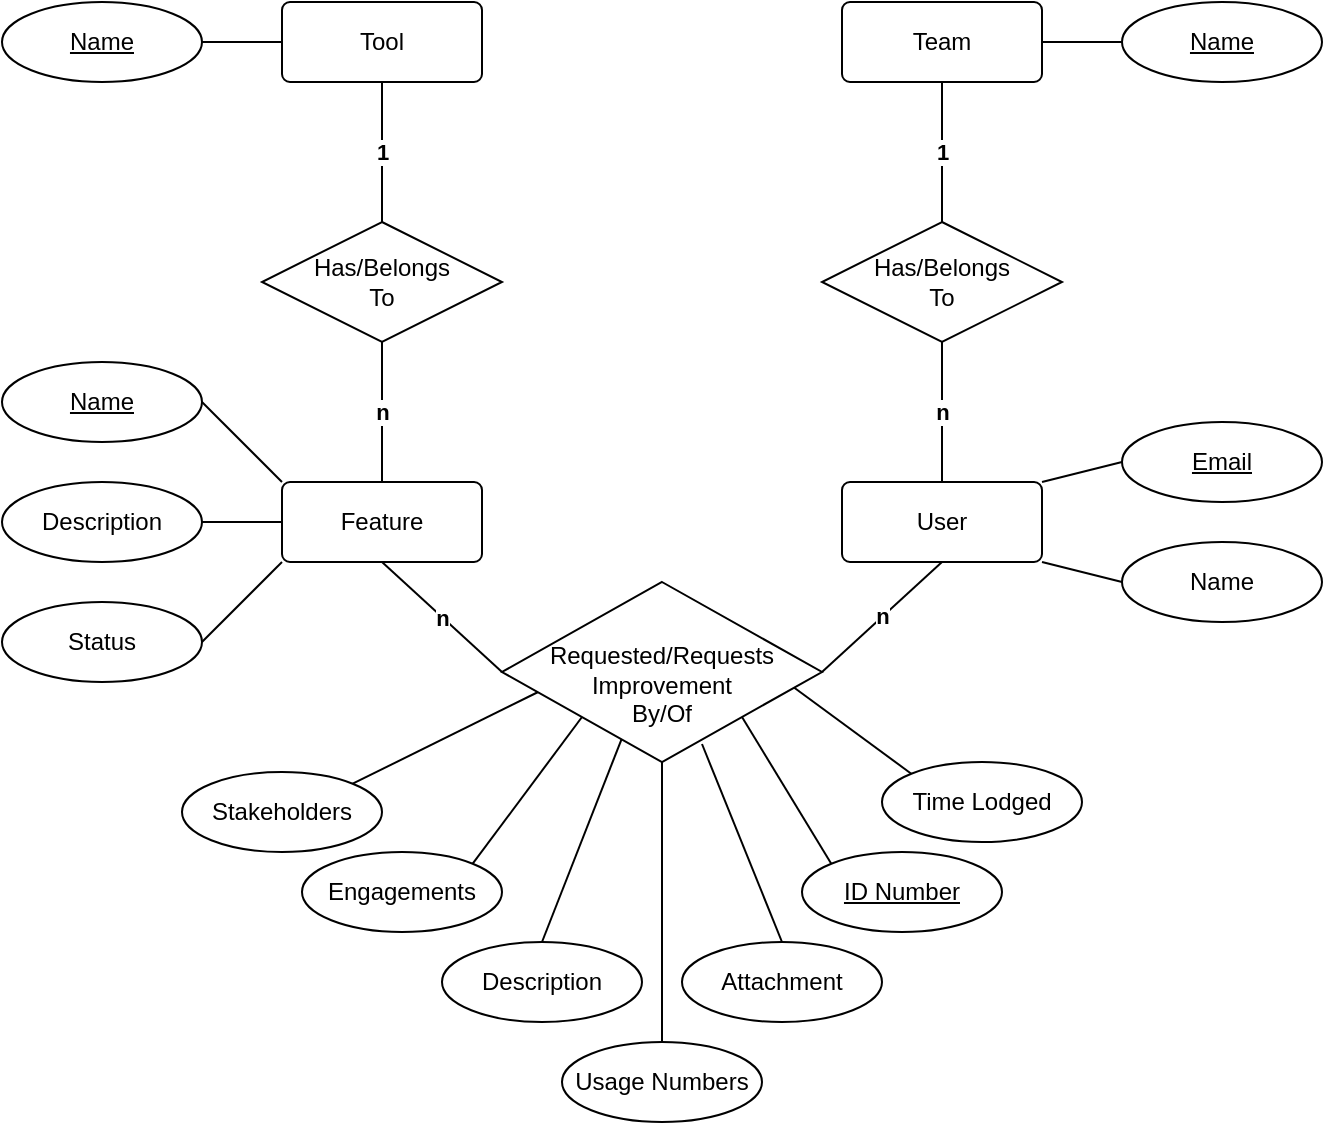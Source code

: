 <mxfile version="12.9.9" type="device"><diagram id="qAYX-Z-JDw2FXTepHK1C" name="Page-1"><mxGraphModel dx="1426" dy="860" grid="1" gridSize="10" guides="1" tooltips="1" connect="1" arrows="1" fold="1" page="1" pageScale="1" pageWidth="827" pageHeight="1169" math="0" shadow="0"><root><mxCell id="0"/><mxCell id="1" parent="0"/><mxCell id="Er9capogCvNs7tLSGrzQ-30" value="&lt;b&gt;1&lt;/b&gt;" style="edgeStyle=none;rounded=0;orthogonalLoop=1;jettySize=auto;html=1;exitX=0.5;exitY=1;exitDx=0;exitDy=0;entryX=0.5;entryY=0;entryDx=0;entryDy=0;endArrow=none;endFill=0;" parent="1" source="Er9capogCvNs7tLSGrzQ-1" target="Er9capogCvNs7tLSGrzQ-27" edge="1"><mxGeometry relative="1" as="geometry"/></mxCell><mxCell id="Er9capogCvNs7tLSGrzQ-1" value="Tool" style="rounded=1;arcSize=10;whiteSpace=wrap;html=1;align=center;" parent="1" vertex="1"><mxGeometry x="290" y="160" width="100" height="40" as="geometry"/></mxCell><mxCell id="Er9capogCvNs7tLSGrzQ-2" value="Feature" style="rounded=1;arcSize=10;whiteSpace=wrap;html=1;align=center;" parent="1" vertex="1"><mxGeometry x="290" y="400" width="100" height="40" as="geometry"/></mxCell><mxCell id="Er9capogCvNs7tLSGrzQ-9" style="rounded=0;orthogonalLoop=1;jettySize=auto;html=1;exitX=1;exitY=0;exitDx=0;exitDy=0;entryX=0;entryY=0.5;entryDx=0;entryDy=0;endArrow=none;endFill=0;" parent="1" source="Er9capogCvNs7tLSGrzQ-3" target="Er9capogCvNs7tLSGrzQ-6" edge="1"><mxGeometry relative="1" as="geometry"/></mxCell><mxCell id="Er9capogCvNs7tLSGrzQ-10" style="edgeStyle=none;rounded=0;orthogonalLoop=1;jettySize=auto;html=1;exitX=1;exitY=1;exitDx=0;exitDy=0;entryX=0;entryY=0.5;entryDx=0;entryDy=0;endArrow=none;endFill=0;" parent="1" source="Er9capogCvNs7tLSGrzQ-3" target="Er9capogCvNs7tLSGrzQ-8" edge="1"><mxGeometry relative="1" as="geometry"/></mxCell><mxCell id="Er9capogCvNs7tLSGrzQ-20" value="&lt;b&gt;n&lt;/b&gt;" style="edgeStyle=none;rounded=0;orthogonalLoop=1;jettySize=auto;html=1;exitX=0.5;exitY=1;exitDx=0;exitDy=0;entryX=1;entryY=0.5;entryDx=0;entryDy=0;endArrow=none;endFill=0;" parent="1" source="Er9capogCvNs7tLSGrzQ-3" target="Jf44cv4XxwCG2Pq3mBHi-1" edge="1"><mxGeometry relative="1" as="geometry"><mxPoint x="620" y="510" as="targetPoint"/></mxGeometry></mxCell><mxCell id="Er9capogCvNs7tLSGrzQ-3" value="User" style="rounded=1;arcSize=10;whiteSpace=wrap;html=1;align=center;" parent="1" vertex="1"><mxGeometry x="570" y="400" width="100" height="40" as="geometry"/></mxCell><mxCell id="Er9capogCvNs7tLSGrzQ-24" style="edgeStyle=none;rounded=0;orthogonalLoop=1;jettySize=auto;html=1;exitX=0.906;exitY=0.578;exitDx=0;exitDy=0;entryX=0;entryY=0;entryDx=0;entryDy=0;endArrow=none;endFill=0;exitPerimeter=0;" parent="1" source="Jf44cv4XxwCG2Pq3mBHi-1" target="Er9capogCvNs7tLSGrzQ-18" edge="1"><mxGeometry relative="1" as="geometry"><mxPoint x="530" y="660" as="sourcePoint"/></mxGeometry></mxCell><mxCell id="Er9capogCvNs7tLSGrzQ-25" style="edgeStyle=none;rounded=0;orthogonalLoop=1;jettySize=auto;html=1;exitX=1;exitY=1;exitDx=0;exitDy=0;entryX=0;entryY=0;entryDx=0;entryDy=0;endArrow=none;endFill=0;" parent="1" source="Jf44cv4XxwCG2Pq3mBHi-1" target="Er9capogCvNs7tLSGrzQ-17" edge="1"><mxGeometry relative="1" as="geometry"><mxPoint x="530" y="680" as="sourcePoint"/></mxGeometry></mxCell><mxCell id="Er9capogCvNs7tLSGrzQ-47" style="edgeStyle=none;rounded=0;orthogonalLoop=1;jettySize=auto;html=1;exitX=0.625;exitY=0.9;exitDx=0;exitDy=0;entryX=0.5;entryY=0;entryDx=0;entryDy=0;endArrow=none;endFill=0;exitPerimeter=0;" parent="1" source="Jf44cv4XxwCG2Pq3mBHi-1" target="Er9capogCvNs7tLSGrzQ-46" edge="1"><mxGeometry relative="1" as="geometry"><mxPoint x="505" y="680" as="sourcePoint"/></mxGeometry></mxCell><mxCell id="Er9capogCvNs7tLSGrzQ-16" style="edgeStyle=none;rounded=0;orthogonalLoop=1;jettySize=auto;html=1;exitX=1;exitY=0.5;exitDx=0;exitDy=0;entryX=0;entryY=0.5;entryDx=0;entryDy=0;endArrow=none;endFill=0;" parent="1" source="Er9capogCvNs7tLSGrzQ-5" target="Er9capogCvNs7tLSGrzQ-15" edge="1"><mxGeometry relative="1" as="geometry"/></mxCell><mxCell id="Er9capogCvNs7tLSGrzQ-5" value="Team" style="rounded=1;arcSize=10;whiteSpace=wrap;html=1;align=center;" parent="1" vertex="1"><mxGeometry x="570" y="160" width="100" height="40" as="geometry"/></mxCell><mxCell id="Er9capogCvNs7tLSGrzQ-6" value="Email" style="ellipse;whiteSpace=wrap;html=1;align=center;fontStyle=4;" parent="1" vertex="1"><mxGeometry x="710" y="370" width="100" height="40" as="geometry"/></mxCell><mxCell id="Er9capogCvNs7tLSGrzQ-8" value="Name" style="ellipse;whiteSpace=wrap;html=1;align=center;" parent="1" vertex="1"><mxGeometry x="710" y="430" width="100" height="40" as="geometry"/></mxCell><mxCell id="Er9capogCvNs7tLSGrzQ-12" value="&lt;b&gt;n&lt;/b&gt;" style="edgeStyle=none;rounded=0;orthogonalLoop=1;jettySize=auto;html=1;exitX=0.5;exitY=1;exitDx=0;exitDy=0;entryX=0.5;entryY=0;entryDx=0;entryDy=0;endArrow=none;endFill=0;" parent="1" source="Er9capogCvNs7tLSGrzQ-11" target="Er9capogCvNs7tLSGrzQ-3" edge="1"><mxGeometry relative="1" as="geometry"/></mxCell><mxCell id="Er9capogCvNs7tLSGrzQ-13" value="&lt;b&gt;1&lt;/b&gt;" style="edgeStyle=none;rounded=0;orthogonalLoop=1;jettySize=auto;html=1;exitX=0.5;exitY=0;exitDx=0;exitDy=0;entryX=0.5;entryY=1;entryDx=0;entryDy=0;endArrow=none;endFill=0;" parent="1" source="Er9capogCvNs7tLSGrzQ-11" target="Er9capogCvNs7tLSGrzQ-5" edge="1"><mxGeometry relative="1" as="geometry"/></mxCell><mxCell id="Er9capogCvNs7tLSGrzQ-11" value="Has/Belongs&lt;br&gt;To" style="shape=rhombus;perimeter=rhombusPerimeter;whiteSpace=wrap;html=1;align=center;" parent="1" vertex="1"><mxGeometry x="560" y="270" width="120" height="60" as="geometry"/></mxCell><mxCell id="Er9capogCvNs7tLSGrzQ-15" value="Name" style="ellipse;whiteSpace=wrap;html=1;align=center;fontStyle=4;" parent="1" vertex="1"><mxGeometry x="710" y="160" width="100" height="40" as="geometry"/></mxCell><mxCell id="Er9capogCvNs7tLSGrzQ-17" value="ID Number" style="ellipse;whiteSpace=wrap;html=1;align=center;fontStyle=4;" parent="1" vertex="1"><mxGeometry x="550" y="585" width="100" height="40" as="geometry"/></mxCell><mxCell id="Er9capogCvNs7tLSGrzQ-18" value="Time Lodged" style="ellipse;whiteSpace=wrap;html=1;align=center;" parent="1" vertex="1"><mxGeometry x="590" y="540" width="100" height="40" as="geometry"/></mxCell><mxCell id="Er9capogCvNs7tLSGrzQ-29" value="&lt;span&gt;n&lt;/span&gt;" style="edgeStyle=none;rounded=0;orthogonalLoop=1;jettySize=auto;html=1;exitX=0;exitY=0.5;exitDx=0;exitDy=0;entryX=0.5;entryY=1;entryDx=0;entryDy=0;endArrow=none;endFill=0;fontStyle=1" parent="1" source="Jf44cv4XxwCG2Pq3mBHi-1" target="Er9capogCvNs7tLSGrzQ-2" edge="1"><mxGeometry relative="1" as="geometry"><mxPoint x="340" y="510" as="sourcePoint"/></mxGeometry></mxCell><mxCell id="Er9capogCvNs7tLSGrzQ-31" value="&lt;b&gt;n&lt;/b&gt;" style="edgeStyle=none;rounded=0;orthogonalLoop=1;jettySize=auto;html=1;exitX=0.5;exitY=1;exitDx=0;exitDy=0;entryX=0.5;entryY=0;entryDx=0;entryDy=0;endArrow=none;endFill=0;" parent="1" source="Er9capogCvNs7tLSGrzQ-27" target="Er9capogCvNs7tLSGrzQ-2" edge="1"><mxGeometry relative="1" as="geometry"/></mxCell><mxCell id="Er9capogCvNs7tLSGrzQ-27" value="Has/Belongs&lt;br&gt;To" style="shape=rhombus;perimeter=rhombusPerimeter;whiteSpace=wrap;html=1;align=center;" parent="1" vertex="1"><mxGeometry x="280" y="270" width="120" height="60" as="geometry"/></mxCell><mxCell id="Er9capogCvNs7tLSGrzQ-33" style="edgeStyle=none;rounded=0;orthogonalLoop=1;jettySize=auto;html=1;exitX=1;exitY=0.5;exitDx=0;exitDy=0;entryX=0;entryY=0.5;entryDx=0;entryDy=0;endArrow=none;endFill=0;" parent="1" source="Er9capogCvNs7tLSGrzQ-32" target="Er9capogCvNs7tLSGrzQ-1" edge="1"><mxGeometry relative="1" as="geometry"/></mxCell><mxCell id="Er9capogCvNs7tLSGrzQ-32" value="Name" style="ellipse;whiteSpace=wrap;html=1;align=center;fontStyle=4;" parent="1" vertex="1"><mxGeometry x="150" y="160" width="100" height="40" as="geometry"/></mxCell><mxCell id="Er9capogCvNs7tLSGrzQ-35" style="edgeStyle=none;rounded=0;orthogonalLoop=1;jettySize=auto;html=1;exitX=1;exitY=0.5;exitDx=0;exitDy=0;entryX=0;entryY=0;entryDx=0;entryDy=0;endArrow=none;endFill=0;" parent="1" source="Er9capogCvNs7tLSGrzQ-34" target="Er9capogCvNs7tLSGrzQ-2" edge="1"><mxGeometry relative="1" as="geometry"/></mxCell><mxCell id="Er9capogCvNs7tLSGrzQ-34" value="Name" style="ellipse;whiteSpace=wrap;html=1;align=center;fontStyle=4;" parent="1" vertex="1"><mxGeometry x="150" y="340" width="100" height="40" as="geometry"/></mxCell><mxCell id="Er9capogCvNs7tLSGrzQ-37" style="edgeStyle=none;rounded=0;orthogonalLoop=1;jettySize=auto;html=1;exitX=1;exitY=0.5;exitDx=0;exitDy=0;entryX=0;entryY=0.5;entryDx=0;entryDy=0;endArrow=none;endFill=0;" parent="1" source="Er9capogCvNs7tLSGrzQ-36" target="Er9capogCvNs7tLSGrzQ-2" edge="1"><mxGeometry relative="1" as="geometry"/></mxCell><mxCell id="Er9capogCvNs7tLSGrzQ-36" value="Description" style="ellipse;whiteSpace=wrap;html=1;align=center;" parent="1" vertex="1"><mxGeometry x="150" y="400" width="100" height="40" as="geometry"/></mxCell><mxCell id="Er9capogCvNs7tLSGrzQ-39" style="edgeStyle=none;rounded=0;orthogonalLoop=1;jettySize=auto;html=1;exitX=1;exitY=0.5;exitDx=0;exitDy=0;entryX=0;entryY=1;entryDx=0;entryDy=0;endArrow=none;endFill=0;" parent="1" source="Er9capogCvNs7tLSGrzQ-38" target="Er9capogCvNs7tLSGrzQ-2" edge="1"><mxGeometry relative="1" as="geometry"/></mxCell><mxCell id="Er9capogCvNs7tLSGrzQ-38" value="Status" style="ellipse;whiteSpace=wrap;html=1;align=center;" parent="1" vertex="1"><mxGeometry x="150" y="460" width="100" height="40" as="geometry"/></mxCell><mxCell id="Er9capogCvNs7tLSGrzQ-41" style="edgeStyle=none;rounded=0;orthogonalLoop=1;jettySize=auto;html=1;exitX=1;exitY=0;exitDx=0;exitDy=0;entryX=0.113;entryY=0.611;entryDx=0;entryDy=0;endArrow=none;endFill=0;entryPerimeter=0;" parent="1" source="Er9capogCvNs7tLSGrzQ-40" target="Jf44cv4XxwCG2Pq3mBHi-1" edge="1"><mxGeometry relative="1" as="geometry"><mxPoint x="430" y="660" as="targetPoint"/></mxGeometry></mxCell><mxCell id="Er9capogCvNs7tLSGrzQ-40" value="Stakeholders" style="ellipse;whiteSpace=wrap;html=1;align=center;" parent="1" vertex="1"><mxGeometry x="240" y="545" width="100" height="40" as="geometry"/></mxCell><mxCell id="Er9capogCvNs7tLSGrzQ-43" style="edgeStyle=none;rounded=0;orthogonalLoop=1;jettySize=auto;html=1;exitX=1;exitY=0;exitDx=0;exitDy=0;endArrow=none;endFill=0;entryX=0;entryY=1;entryDx=0;entryDy=0;" parent="1" source="Er9capogCvNs7tLSGrzQ-42" target="Jf44cv4XxwCG2Pq3mBHi-1" edge="1"><mxGeometry relative="1" as="geometry"><mxPoint x="430" y="680" as="targetPoint"/></mxGeometry></mxCell><mxCell id="Er9capogCvNs7tLSGrzQ-42" value="Engagements" style="ellipse;whiteSpace=wrap;html=1;align=center;" parent="1" vertex="1"><mxGeometry x="300" y="585" width="100" height="40" as="geometry"/></mxCell><mxCell id="Er9capogCvNs7tLSGrzQ-45" style="edgeStyle=none;rounded=0;orthogonalLoop=1;jettySize=auto;html=1;exitX=0.5;exitY=0;exitDx=0;exitDy=0;entryX=0.375;entryY=0.867;entryDx=0;entryDy=0;endArrow=none;endFill=0;entryPerimeter=0;" parent="1" source="Er9capogCvNs7tLSGrzQ-44" target="Jf44cv4XxwCG2Pq3mBHi-1" edge="1"><mxGeometry relative="1" as="geometry"><mxPoint x="455" y="680" as="targetPoint"/></mxGeometry></mxCell><mxCell id="Er9capogCvNs7tLSGrzQ-44" value="Description" style="ellipse;whiteSpace=wrap;html=1;align=center;" parent="1" vertex="1"><mxGeometry x="370" y="630" width="100" height="40" as="geometry"/></mxCell><mxCell id="Er9capogCvNs7tLSGrzQ-46" value="Attachment" style="ellipse;whiteSpace=wrap;html=1;align=center;" parent="1" vertex="1"><mxGeometry x="490" y="630" width="100" height="40" as="geometry"/></mxCell><mxCell id="-ea3K5QrdcXkf6K41pjb-2" style="edgeStyle=orthogonalEdgeStyle;rounded=0;orthogonalLoop=1;jettySize=auto;html=1;exitX=0.5;exitY=1;exitDx=0;exitDy=0;entryX=0.5;entryY=0;entryDx=0;entryDy=0;endArrow=none;endFill=0;" edge="1" parent="1" source="Jf44cv4XxwCG2Pq3mBHi-1" target="-ea3K5QrdcXkf6K41pjb-1"><mxGeometry relative="1" as="geometry"/></mxCell><mxCell id="Jf44cv4XxwCG2Pq3mBHi-1" value="Requested/Requests&lt;br&gt;Improvement&lt;br&gt;By/Of&lt;br&gt;&lt;font color=&quot;#ffffff&quot;&gt;_&lt;/font&gt;" style="shape=rhombus;perimeter=rhombusPerimeter;whiteSpace=wrap;html=1;align=center;verticalAlign=bottom;" parent="1" vertex="1"><mxGeometry x="400" y="450" width="160" height="90" as="geometry"/></mxCell><mxCell id="-ea3K5QrdcXkf6K41pjb-1" value="Usage Numbers" style="ellipse;whiteSpace=wrap;html=1;align=center;" vertex="1" parent="1"><mxGeometry x="430" y="680" width="100" height="40" as="geometry"/></mxCell></root></mxGraphModel></diagram></mxfile>